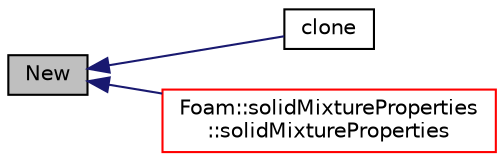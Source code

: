 digraph "New"
{
  bgcolor="transparent";
  edge [fontname="Helvetica",fontsize="10",labelfontname="Helvetica",labelfontsize="10"];
  node [fontname="Helvetica",fontsize="10",shape=record];
  rankdir="LR";
  Node1 [label="New",height=0.2,width=0.4,color="black", fillcolor="grey75", style="filled", fontcolor="black"];
  Node1 -> Node2 [dir="back",color="midnightblue",fontsize="10",style="solid",fontname="Helvetica"];
  Node2 [label="clone",height=0.2,width=0.4,color="black",URL="$a02375.html#a27878325114dca13ff542fd9af218237",tooltip="Construct and return clone. "];
  Node1 -> Node3 [dir="back",color="midnightblue",fontsize="10",style="solid",fontname="Helvetica"];
  Node3 [label="Foam::solidMixtureProperties\l::solidMixtureProperties",height=0.2,width=0.4,color="red",URL="$a02372.html#a8f531b69cced5b7c79ce2beb05b8aa2b",tooltip="Construct from dictionary. "];
}
